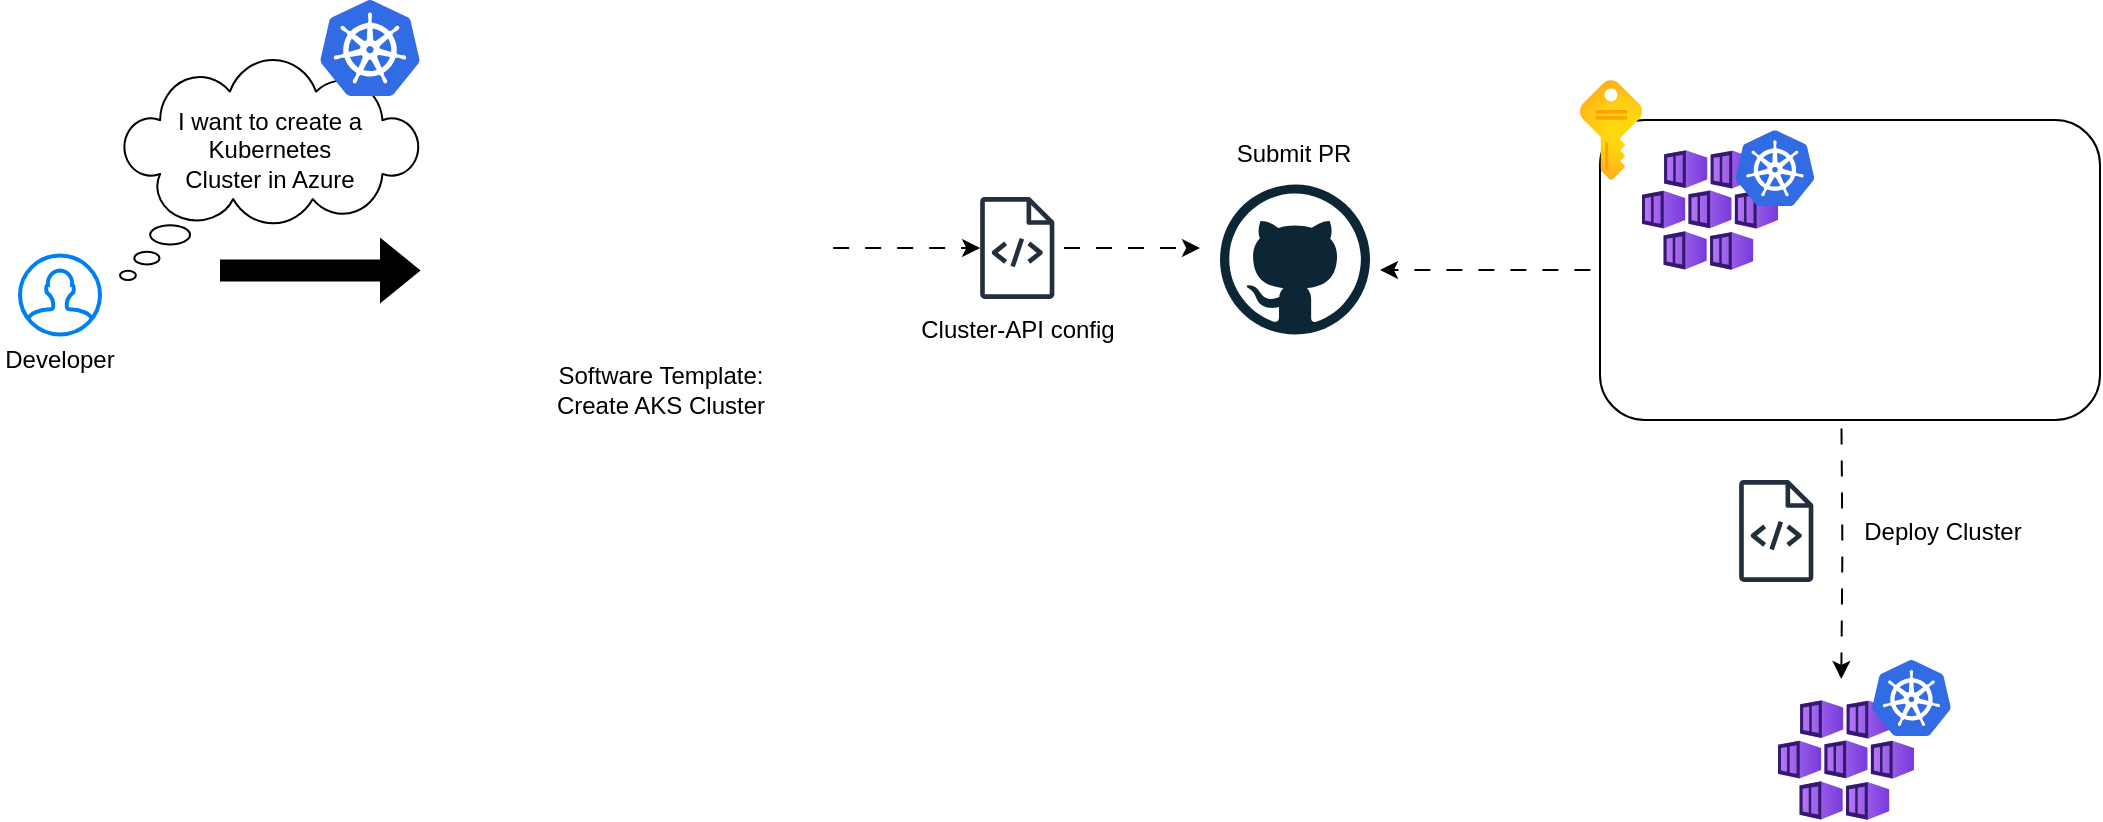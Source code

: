 <mxfile version="27.0.5">
  <diagram name="Page-1" id="isrgArMKcyUl40L3LNRK">
    <mxGraphModel dx="1074" dy="519" grid="1" gridSize="10" guides="1" tooltips="1" connect="1" arrows="1" fold="1" page="1" pageScale="1" pageWidth="850" pageHeight="1100" math="0" shadow="0">
      <root>
        <mxCell id="0" />
        <mxCell id="1" parent="0" />
        <mxCell id="f9hVw0AToJm_CLzj3UCP-8" style="edgeStyle=orthogonalEdgeStyle;rounded=0;orthogonalLoop=1;jettySize=auto;html=1;flowAnimation=1;" edge="1" parent="1" source="f9hVw0AToJm_CLzj3UCP-1" target="f9hVw0AToJm_CLzj3UCP-7">
          <mxGeometry relative="1" as="geometry" />
        </mxCell>
        <mxCell id="f9hVw0AToJm_CLzj3UCP-1" value="" style="shape=image;verticalLabelPosition=bottom;labelBackgroundColor=default;verticalAlign=top;aspect=fixed;imageAspect=0;image=https://cdn.thenewstack.io/media/2023/03/0f79573b-backstage-logo-1-1024x576.png;" vertex="1" parent="1">
          <mxGeometry x="310" y="288.5" width="161.78" height="91" as="geometry" />
        </mxCell>
        <mxCell id="f9hVw0AToJm_CLzj3UCP-2" value="" style="html=1;verticalLabelPosition=bottom;align=center;labelBackgroundColor=#ffffff;verticalAlign=top;strokeWidth=2;strokeColor=#0080F0;shadow=0;dashed=0;shape=mxgraph.ios7.icons.user;" vertex="1" parent="1">
          <mxGeometry x="70" y="337.75" width="40" height="39.5" as="geometry" />
        </mxCell>
        <mxCell id="f9hVw0AToJm_CLzj3UCP-4" value="" style="whiteSpace=wrap;html=1;shape=mxgraph.basic.cloud_callout" vertex="1" parent="1">
          <mxGeometry x="120" y="240" width="150" height="110" as="geometry" />
        </mxCell>
        <mxCell id="f9hVw0AToJm_CLzj3UCP-3" value="I want to create a Kubernetes Cluster in Azure" style="text;strokeColor=none;align=center;fillColor=none;html=1;verticalAlign=middle;whiteSpace=wrap;rounded=0;" vertex="1" parent="1">
          <mxGeometry x="145" y="270" width="100" height="30" as="geometry" />
        </mxCell>
        <mxCell id="f9hVw0AToJm_CLzj3UCP-5" value="" style="shape=flexArrow;endArrow=classic;html=1;rounded=0;fillColor=#000000;" edge="1" parent="1">
          <mxGeometry width="50" height="50" relative="1" as="geometry">
            <mxPoint x="170" y="345.25" as="sourcePoint" />
            <mxPoint x="270" y="345.25" as="targetPoint" />
          </mxGeometry>
        </mxCell>
        <mxCell id="f9hVw0AToJm_CLzj3UCP-6" value="Software Template:&lt;br&gt;Create AKS Cluster" style="text;strokeColor=none;align=center;fillColor=none;html=1;verticalAlign=middle;whiteSpace=wrap;rounded=0;" vertex="1" parent="1">
          <mxGeometry x="326.34" y="389.5" width="129.11" height="30" as="geometry" />
        </mxCell>
        <mxCell id="f9hVw0AToJm_CLzj3UCP-36" style="edgeStyle=orthogonalEdgeStyle;rounded=0;orthogonalLoop=1;jettySize=auto;html=1;flowAnimation=1;" edge="1" parent="1" source="f9hVw0AToJm_CLzj3UCP-7">
          <mxGeometry relative="1" as="geometry">
            <mxPoint x="660" y="334" as="targetPoint" />
          </mxGeometry>
        </mxCell>
        <mxCell id="f9hVw0AToJm_CLzj3UCP-7" value="" style="sketch=0;outlineConnect=0;fontColor=#232F3E;gradientColor=none;fillColor=#232F3D;strokeColor=none;dashed=0;verticalLabelPosition=bottom;verticalAlign=top;align=center;html=1;fontSize=12;fontStyle=0;aspect=fixed;pointerEvents=1;shape=mxgraph.aws4.source_code;" vertex="1" parent="1">
          <mxGeometry x="550" y="308.5" width="37.27" height="51" as="geometry" />
        </mxCell>
        <mxCell id="f9hVw0AToJm_CLzj3UCP-9" value="Cluster-API config" style="text;strokeColor=none;align=center;fillColor=none;html=1;verticalAlign=middle;whiteSpace=wrap;rounded=0;" vertex="1" parent="1">
          <mxGeometry x="518.63" y="359.5" width="100" height="30" as="geometry" />
        </mxCell>
        <mxCell id="f9hVw0AToJm_CLzj3UCP-10" value="" style="dashed=0;outlineConnect=0;html=1;align=center;labelPosition=center;verticalLabelPosition=bottom;verticalAlign=top;shape=mxgraph.weblogos.github" vertex="1" parent="1">
          <mxGeometry x="670" y="302.25" width="75" height="75" as="geometry" />
        </mxCell>
        <mxCell id="f9hVw0AToJm_CLzj3UCP-12" value="Developer" style="text;strokeColor=none;align=center;fillColor=none;html=1;verticalAlign=middle;whiteSpace=wrap;rounded=0;" vertex="1" parent="1">
          <mxGeometry x="60" y="380" width="60" height="20" as="geometry" />
        </mxCell>
        <mxCell id="f9hVw0AToJm_CLzj3UCP-13" value="Submit PR" style="text;strokeColor=none;align=center;fillColor=none;html=1;verticalAlign=middle;whiteSpace=wrap;rounded=0;" vertex="1" parent="1">
          <mxGeometry x="676.47" y="272.25" width="62.05" height="30" as="geometry" />
        </mxCell>
        <mxCell id="f9hVw0AToJm_CLzj3UCP-37" style="edgeStyle=orthogonalEdgeStyle;rounded=0;orthogonalLoop=1;jettySize=auto;html=1;flowAnimation=1;" edge="1" parent="1" source="f9hVw0AToJm_CLzj3UCP-15">
          <mxGeometry relative="1" as="geometry">
            <mxPoint x="750" y="345" as="targetPoint" />
          </mxGeometry>
        </mxCell>
        <mxCell id="f9hVw0AToJm_CLzj3UCP-15" value="" style="rounded=1;whiteSpace=wrap;html=1;" vertex="1" parent="1">
          <mxGeometry x="860" y="270" width="250" height="150" as="geometry" />
        </mxCell>
        <mxCell id="f9hVw0AToJm_CLzj3UCP-14" value="" style="image;aspect=fixed;html=1;points=[];align=center;fontSize=12;image=img/lib/azure2/general/Subscriptions.svg;" vertex="1" parent="1">
          <mxGeometry x="850" y="250" width="30.99" height="50" as="geometry" />
        </mxCell>
        <mxCell id="f9hVw0AToJm_CLzj3UCP-16" value="" style="shape=image;verticalLabelPosition=bottom;labelBackgroundColor=default;verticalAlign=top;aspect=fixed;imageAspect=0;image=https://swimburger.net/media/ppnn3pcl/azure.png;" vertex="1" parent="1">
          <mxGeometry x="880.99" y="210" width="48.5" height="48.5" as="geometry" />
        </mxCell>
        <mxCell id="f9hVw0AToJm_CLzj3UCP-18" value="" style="image;aspect=fixed;html=1;points=[];align=center;fontSize=12;image=img/lib/azure2/compute/Kubernetes_Services.svg;" vertex="1" parent="1">
          <mxGeometry x="880.99" y="285" width="68" height="60" as="geometry" />
        </mxCell>
        <mxCell id="f9hVw0AToJm_CLzj3UCP-19" value="" style="shape=image;verticalLabelPosition=bottom;labelBackgroundColor=default;verticalAlign=top;aspect=fixed;imageAspect=0;image=https://miro.medium.com/v2/resize:fit:1112/1*3X3kZHSRiy2CKyYXoGmg8A.png;" vertex="1" parent="1">
          <mxGeometry x="1020" y="275.17" width="67.09" height="84.83" as="geometry" />
        </mxCell>
        <mxCell id="f9hVw0AToJm_CLzj3UCP-23" style="edgeStyle=orthogonalEdgeStyle;rounded=0;orthogonalLoop=1;jettySize=auto;html=1;flowAnimation=1;" edge="1" parent="1">
          <mxGeometry relative="1" as="geometry">
            <mxPoint x="980.64" y="549.5" as="targetPoint" />
            <mxPoint x="980.72" y="419.5" as="sourcePoint" />
          </mxGeometry>
        </mxCell>
        <mxCell id="f9hVw0AToJm_CLzj3UCP-21" value="" style="shape=image;verticalLabelPosition=bottom;labelBackgroundColor=default;verticalAlign=top;aspect=fixed;imageAspect=0;image=https://miro.medium.com/v2/resize:fit:1400/0*M4CwWI5P5J7kej63.png;" vertex="1" parent="1">
          <mxGeometry x="920" y="350" width="121.84" height="62.85" as="geometry" />
        </mxCell>
        <mxCell id="f9hVw0AToJm_CLzj3UCP-22" value="" style="image;aspect=fixed;html=1;points=[];align=center;fontSize=12;image=img/lib/azure2/compute/Kubernetes_Services.svg;" vertex="1" parent="1">
          <mxGeometry x="948.99" y="560" width="68" height="60" as="geometry" />
        </mxCell>
        <mxCell id="f9hVw0AToJm_CLzj3UCP-25" value="Deploy Cluster" style="text;strokeColor=none;align=center;fillColor=none;html=1;verticalAlign=middle;whiteSpace=wrap;rounded=0;" vertex="1" parent="1">
          <mxGeometry x="990" y="460.5" width="83.24" height="30" as="geometry" />
        </mxCell>
        <mxCell id="f9hVw0AToJm_CLzj3UCP-26" value="" style="sketch=0;outlineConnect=0;fontColor=#232F3E;gradientColor=none;fillColor=#232F3D;strokeColor=none;dashed=0;verticalLabelPosition=bottom;verticalAlign=top;align=center;html=1;fontSize=12;fontStyle=0;aspect=fixed;pointerEvents=1;shape=mxgraph.aws4.source_code;" vertex="1" parent="1">
          <mxGeometry x="929.49" y="450" width="37.27" height="51" as="geometry" />
        </mxCell>
        <mxCell id="f9hVw0AToJm_CLzj3UCP-28" value="" style="image;sketch=0;aspect=fixed;html=1;points=[];align=center;fontSize=12;image=img/lib/mscae/Kubernetes.svg;" vertex="1" parent="1">
          <mxGeometry x="220" y="210" width="50" height="48" as="geometry" />
        </mxCell>
        <mxCell id="f9hVw0AToJm_CLzj3UCP-29" value="" style="image;sketch=0;aspect=fixed;html=1;points=[];align=center;fontSize=12;image=img/lib/mscae/Kubernetes.svg;" vertex="1" parent="1">
          <mxGeometry x="927.69" y="275.17" width="39.58" height="38" as="geometry" />
        </mxCell>
        <mxCell id="f9hVw0AToJm_CLzj3UCP-30" value="" style="image;sketch=0;aspect=fixed;html=1;points=[];align=center;fontSize=12;image=img/lib/mscae/Kubernetes.svg;" vertex="1" parent="1">
          <mxGeometry x="995.94" y="540" width="39.58" height="38" as="geometry" />
        </mxCell>
      </root>
    </mxGraphModel>
  </diagram>
</mxfile>
